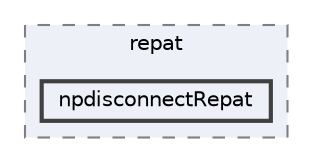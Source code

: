 digraph "repository/mnp/src/main/java/com/sterlite/cal/mnp/service/repat/npdisconnectRepat"
{
 // LATEX_PDF_SIZE
  bgcolor="transparent";
  edge [fontname=Helvetica,fontsize=10,labelfontname=Helvetica,labelfontsize=10];
  node [fontname=Helvetica,fontsize=10,shape=box,height=0.2,width=0.4];
  compound=true
  subgraph clusterdir_e3304d759a9c19d9c61c82aa08676cea {
    graph [ bgcolor="#edf0f7", pencolor="grey50", label="repat", fontname=Helvetica,fontsize=10 style="filled,dashed", URL="dir_e3304d759a9c19d9c61c82aa08676cea.html",tooltip=""]
  dir_b501114c68bad2588d956920caa48778 [label="npdisconnectRepat", fillcolor="#edf0f7", color="grey25", style="filled,bold", URL="dir_b501114c68bad2588d956920caa48778.html",tooltip=""];
  }
}
